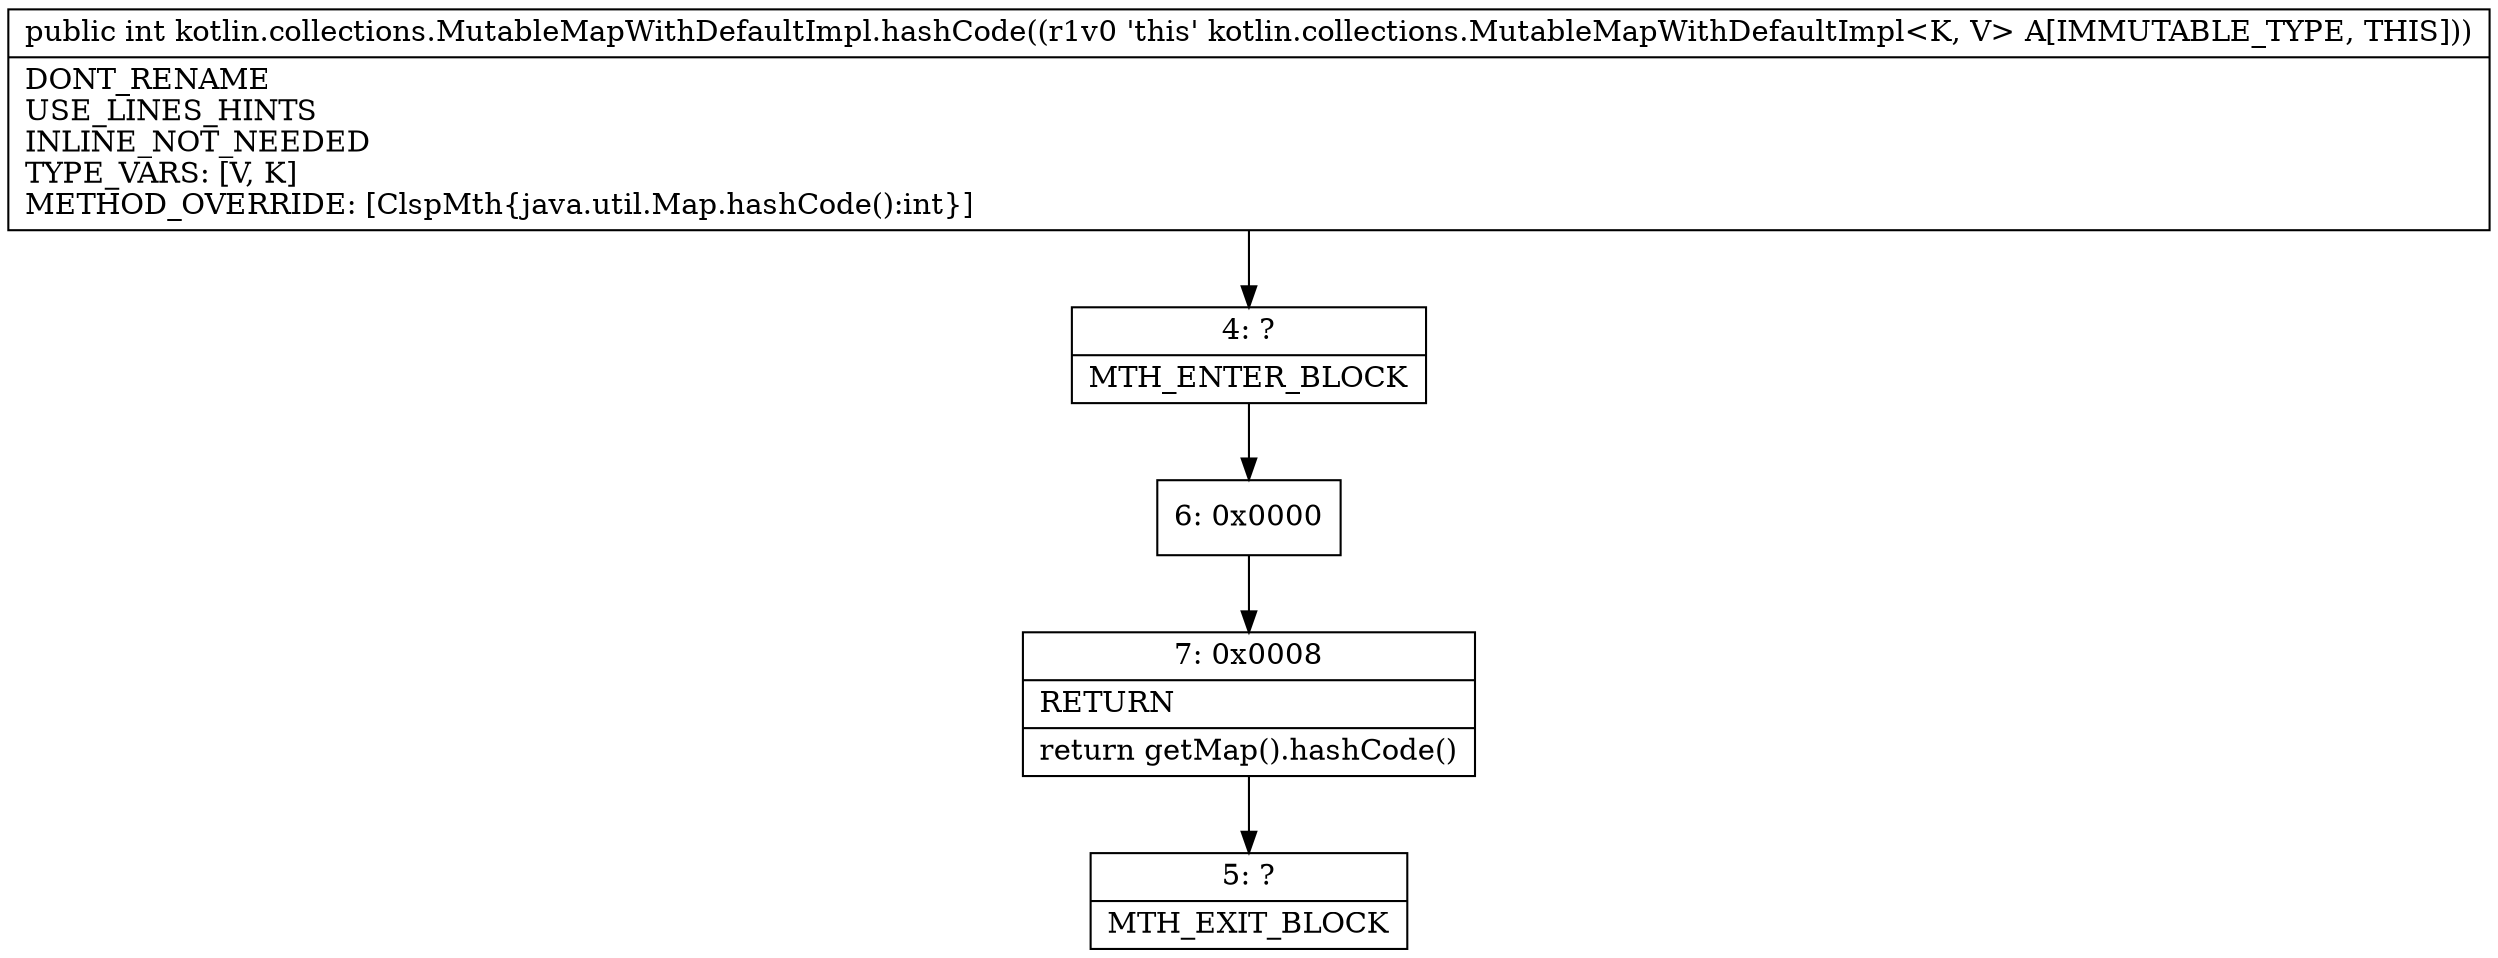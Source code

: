 digraph "CFG forkotlin.collections.MutableMapWithDefaultImpl.hashCode()I" {
Node_4 [shape=record,label="{4\:\ ?|MTH_ENTER_BLOCK\l}"];
Node_6 [shape=record,label="{6\:\ 0x0000}"];
Node_7 [shape=record,label="{7\:\ 0x0008|RETURN\l|return getMap().hashCode()\l}"];
Node_5 [shape=record,label="{5\:\ ?|MTH_EXIT_BLOCK\l}"];
MethodNode[shape=record,label="{public int kotlin.collections.MutableMapWithDefaultImpl.hashCode((r1v0 'this' kotlin.collections.MutableMapWithDefaultImpl\<K, V\> A[IMMUTABLE_TYPE, THIS]))  | DONT_RENAME\lUSE_LINES_HINTS\lINLINE_NOT_NEEDED\lTYPE_VARS: [V, K]\lMETHOD_OVERRIDE: [ClspMth\{java.util.Map.hashCode():int\}]\l}"];
MethodNode -> Node_4;Node_4 -> Node_6;
Node_6 -> Node_7;
Node_7 -> Node_5;
}

